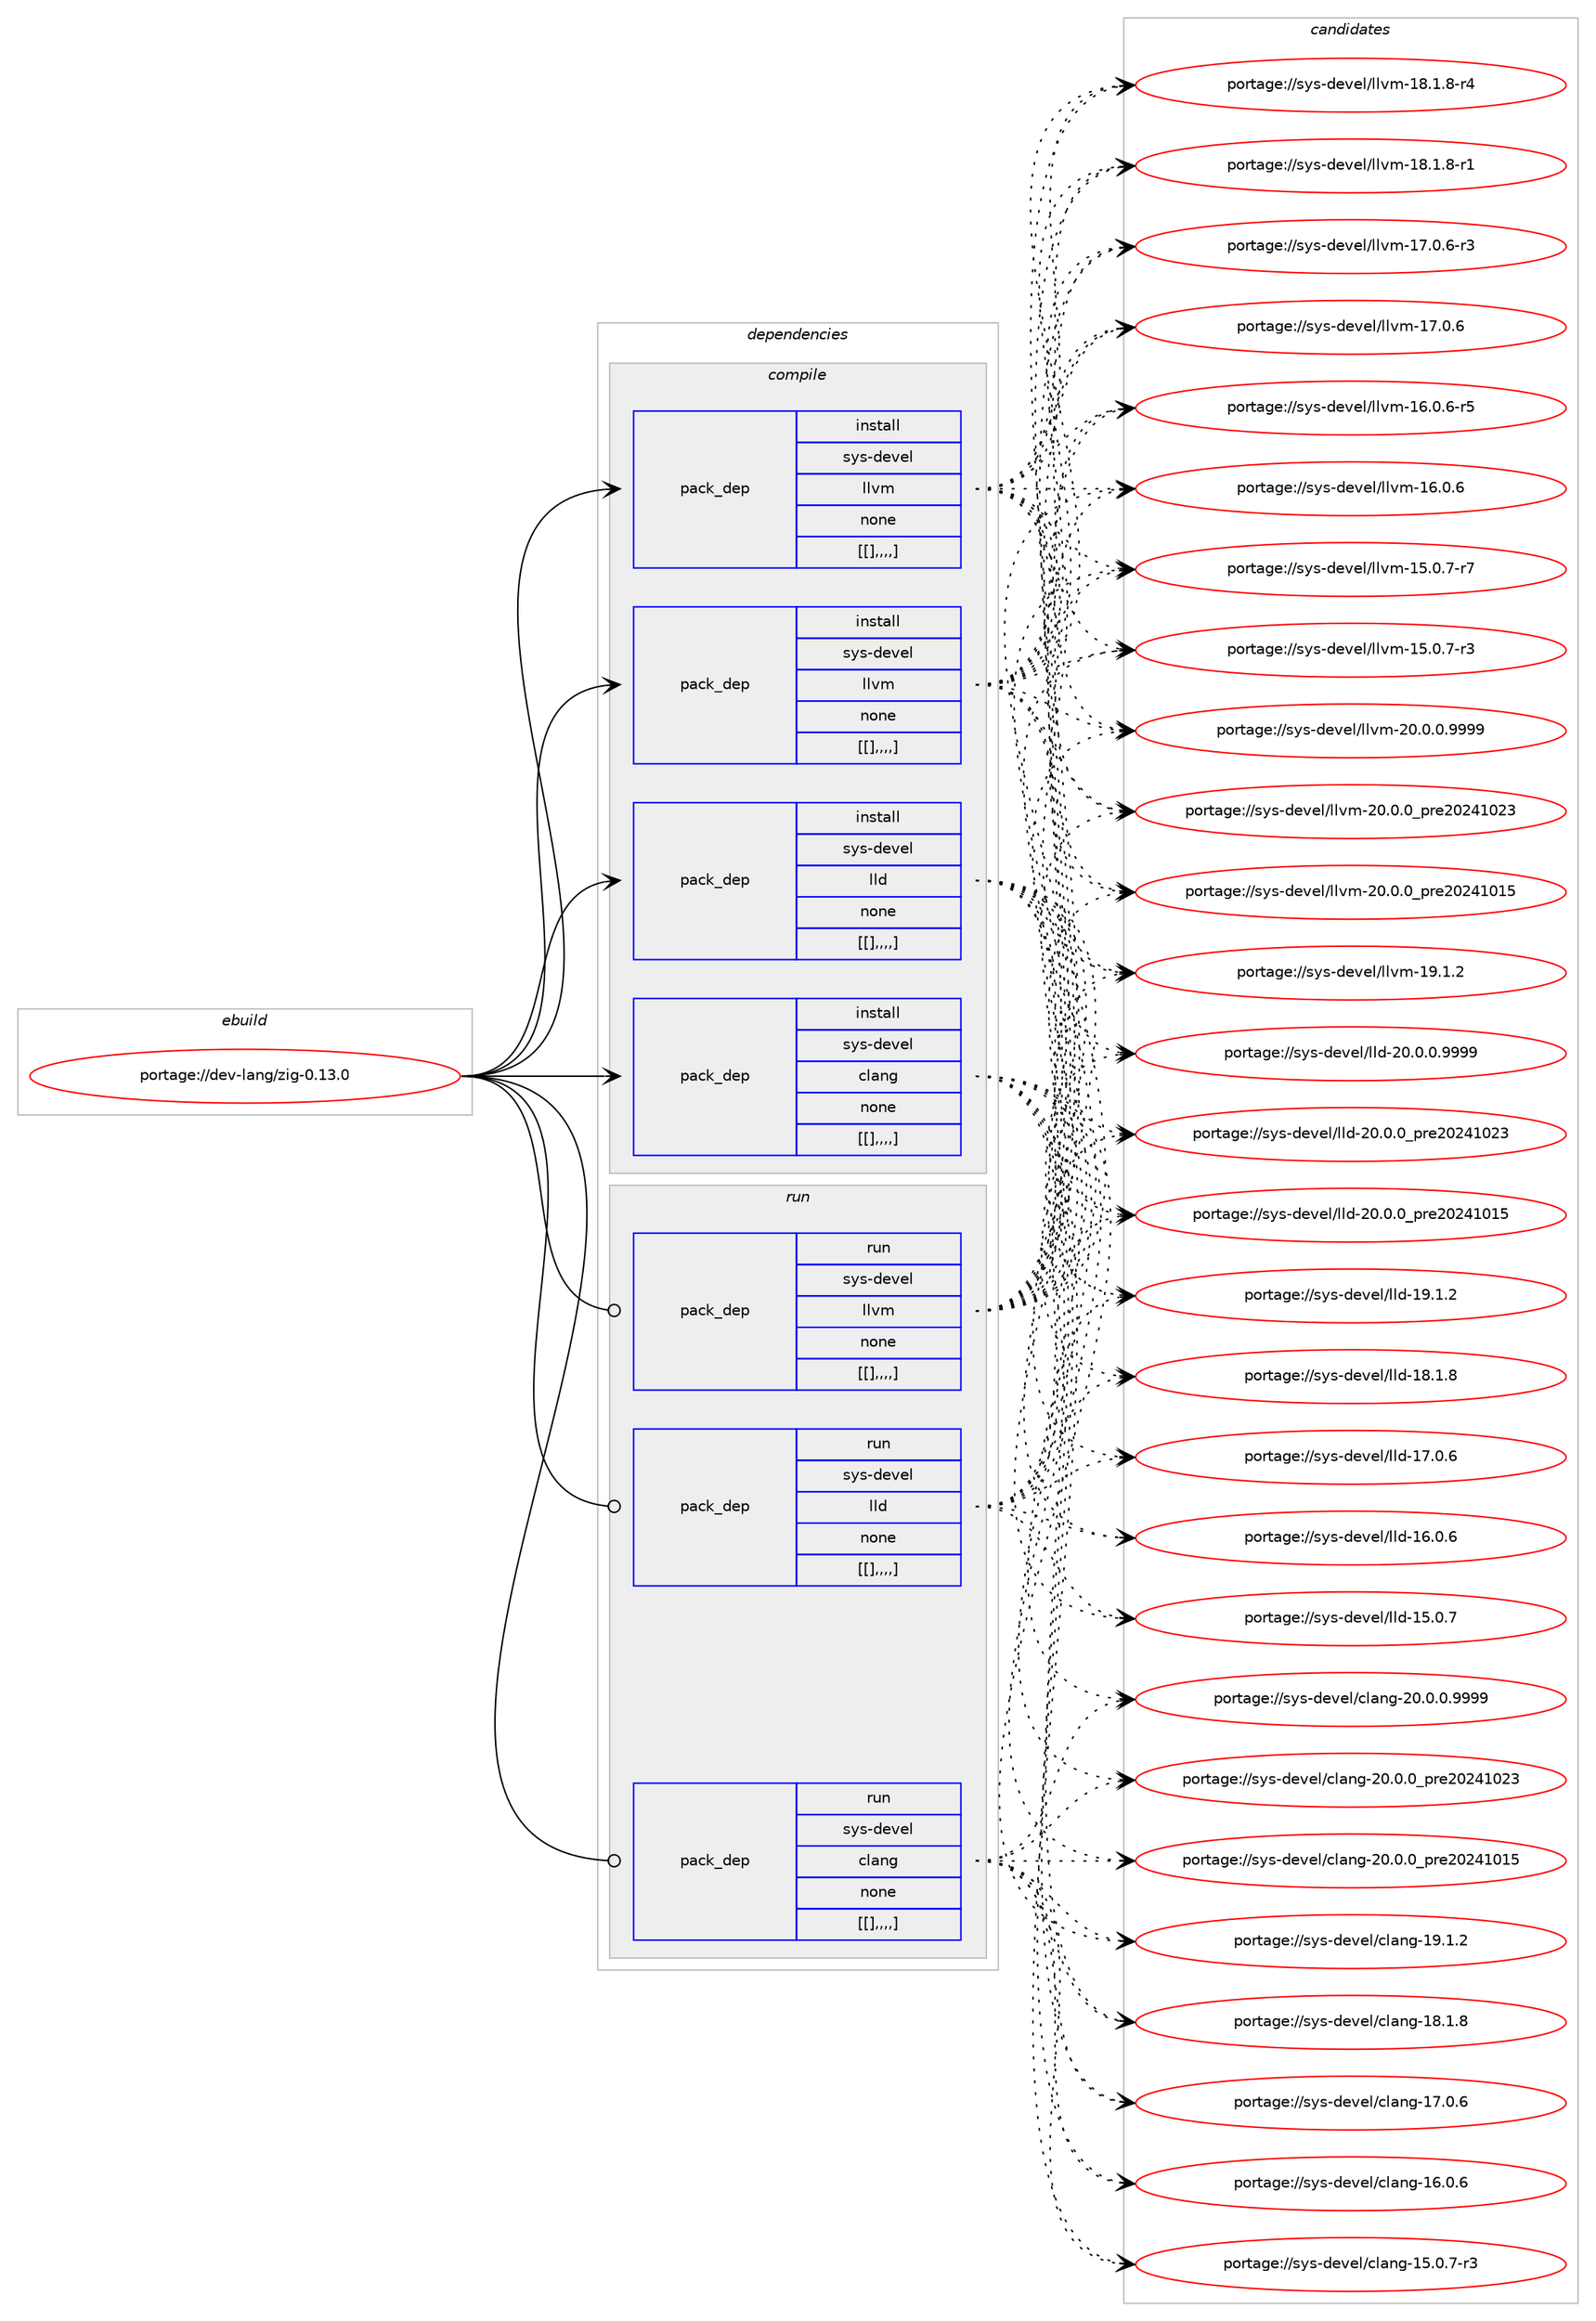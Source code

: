 digraph prolog {

# *************
# Graph options
# *************

newrank=true;
concentrate=true;
compound=true;
graph [rankdir=LR,fontname=Helvetica,fontsize=10,ranksep=1.5];#, ranksep=2.5, nodesep=0.2];
edge  [arrowhead=vee];
node  [fontname=Helvetica,fontsize=10];

# **********
# The ebuild
# **********

subgraph cluster_leftcol {
color=gray;
label=<<i>ebuild</i>>;
id [label="portage://dev-lang/zig-0.13.0", color=red, width=4, href="../dev-lang/zig-0.13.0.svg"];
}

# ****************
# The dependencies
# ****************

subgraph cluster_midcol {
color=gray;
label=<<i>dependencies</i>>;
subgraph cluster_compile {
fillcolor="#eeeeee";
style=filled;
label=<<i>compile</i>>;
subgraph pack79509 {
dependency106617 [label=<<TABLE BORDER="0" CELLBORDER="1" CELLSPACING="0" CELLPADDING="4" WIDTH="220"><TR><TD ROWSPAN="6" CELLPADDING="30">pack_dep</TD></TR><TR><TD WIDTH="110">install</TD></TR><TR><TD>sys-devel</TD></TR><TR><TD>clang</TD></TR><TR><TD>none</TD></TR><TR><TD>[[],,,,]</TD></TR></TABLE>>, shape=none, color=blue];
}
id:e -> dependency106617:w [weight=20,style="solid",arrowhead="vee"];
subgraph pack79536 {
dependency106672 [label=<<TABLE BORDER="0" CELLBORDER="1" CELLSPACING="0" CELLPADDING="4" WIDTH="220"><TR><TD ROWSPAN="6" CELLPADDING="30">pack_dep</TD></TR><TR><TD WIDTH="110">install</TD></TR><TR><TD>sys-devel</TD></TR><TR><TD>lld</TD></TR><TR><TD>none</TD></TR><TR><TD>[[],,,,]</TD></TR></TABLE>>, shape=none, color=blue];
}
id:e -> dependency106672:w [weight=20,style="solid",arrowhead="vee"];
subgraph pack79630 {
dependency106844 [label=<<TABLE BORDER="0" CELLBORDER="1" CELLSPACING="0" CELLPADDING="4" WIDTH="220"><TR><TD ROWSPAN="6" CELLPADDING="30">pack_dep</TD></TR><TR><TD WIDTH="110">install</TD></TR><TR><TD>sys-devel</TD></TR><TR><TD>llvm</TD></TR><TR><TD>none</TD></TR><TR><TD>[[],,,,]</TD></TR></TABLE>>, shape=none, color=blue];
}
id:e -> dependency106844:w [weight=20,style="solid",arrowhead="vee"];
subgraph pack79684 {
dependency106871 [label=<<TABLE BORDER="0" CELLBORDER="1" CELLSPACING="0" CELLPADDING="4" WIDTH="220"><TR><TD ROWSPAN="6" CELLPADDING="30">pack_dep</TD></TR><TR><TD WIDTH="110">install</TD></TR><TR><TD>sys-devel</TD></TR><TR><TD>llvm</TD></TR><TR><TD>none</TD></TR><TR><TD>[[],,,,]</TD></TR></TABLE>>, shape=none, color=blue];
}
id:e -> dependency106871:w [weight=20,style="solid",arrowhead="vee"];
}
subgraph cluster_compileandrun {
fillcolor="#eeeeee";
style=filled;
label=<<i>compile and run</i>>;
}
subgraph cluster_run {
fillcolor="#eeeeee";
style=filled;
label=<<i>run</i>>;
subgraph pack79712 {
dependency106935 [label=<<TABLE BORDER="0" CELLBORDER="1" CELLSPACING="0" CELLPADDING="4" WIDTH="220"><TR><TD ROWSPAN="6" CELLPADDING="30">pack_dep</TD></TR><TR><TD WIDTH="110">run</TD></TR><TR><TD>sys-devel</TD></TR><TR><TD>clang</TD></TR><TR><TD>none</TD></TR><TR><TD>[[],,,,]</TD></TR></TABLE>>, shape=none, color=blue];
}
id:e -> dependency106935:w [weight=20,style="solid",arrowhead="odot"];
subgraph pack79733 {
dependency106961 [label=<<TABLE BORDER="0" CELLBORDER="1" CELLSPACING="0" CELLPADDING="4" WIDTH="220"><TR><TD ROWSPAN="6" CELLPADDING="30">pack_dep</TD></TR><TR><TD WIDTH="110">run</TD></TR><TR><TD>sys-devel</TD></TR><TR><TD>lld</TD></TR><TR><TD>none</TD></TR><TR><TD>[[],,,,]</TD></TR></TABLE>>, shape=none, color=blue];
}
id:e -> dependency106961:w [weight=20,style="solid",arrowhead="odot"];
subgraph pack79749 {
dependency107004 [label=<<TABLE BORDER="0" CELLBORDER="1" CELLSPACING="0" CELLPADDING="4" WIDTH="220"><TR><TD ROWSPAN="6" CELLPADDING="30">pack_dep</TD></TR><TR><TD WIDTH="110">run</TD></TR><TR><TD>sys-devel</TD></TR><TR><TD>llvm</TD></TR><TR><TD>none</TD></TR><TR><TD>[[],,,,]</TD></TR></TABLE>>, shape=none, color=blue];
}
id:e -> dependency107004:w [weight=20,style="solid",arrowhead="odot"];
}
}

# **************
# The candidates
# **************

subgraph cluster_choices {
rank=same;
color=gray;
label=<<i>candidates</i>>;

subgraph choice78610 {
color=black;
nodesep=1;
choice11512111545100101118101108479910897110103455048464846484657575757 [label="portage://sys-devel/clang-20.0.0.9999", color=red, width=4,href="../sys-devel/clang-20.0.0.9999.svg"];
choice1151211154510010111810110847991089711010345504846484648951121141015048505249485051 [label="portage://sys-devel/clang-20.0.0_pre20241023", color=red, width=4,href="../sys-devel/clang-20.0.0_pre20241023.svg"];
choice1151211154510010111810110847991089711010345504846484648951121141015048505249484953 [label="portage://sys-devel/clang-20.0.0_pre20241015", color=red, width=4,href="../sys-devel/clang-20.0.0_pre20241015.svg"];
choice1151211154510010111810110847991089711010345495746494650 [label="portage://sys-devel/clang-19.1.2", color=red, width=4,href="../sys-devel/clang-19.1.2.svg"];
choice1151211154510010111810110847991089711010345495646494656 [label="portage://sys-devel/clang-18.1.8", color=red, width=4,href="../sys-devel/clang-18.1.8.svg"];
choice1151211154510010111810110847991089711010345495546484654 [label="portage://sys-devel/clang-17.0.6", color=red, width=4,href="../sys-devel/clang-17.0.6.svg"];
choice1151211154510010111810110847991089711010345495446484654 [label="portage://sys-devel/clang-16.0.6", color=red, width=4,href="../sys-devel/clang-16.0.6.svg"];
choice11512111545100101118101108479910897110103454953464846554511451 [label="portage://sys-devel/clang-15.0.7-r3", color=red, width=4,href="../sys-devel/clang-15.0.7-r3.svg"];
dependency106617:e -> choice11512111545100101118101108479910897110103455048464846484657575757:w [style=dotted,weight="100"];
dependency106617:e -> choice1151211154510010111810110847991089711010345504846484648951121141015048505249485051:w [style=dotted,weight="100"];
dependency106617:e -> choice1151211154510010111810110847991089711010345504846484648951121141015048505249484953:w [style=dotted,weight="100"];
dependency106617:e -> choice1151211154510010111810110847991089711010345495746494650:w [style=dotted,weight="100"];
dependency106617:e -> choice1151211154510010111810110847991089711010345495646494656:w [style=dotted,weight="100"];
dependency106617:e -> choice1151211154510010111810110847991089711010345495546484654:w [style=dotted,weight="100"];
dependency106617:e -> choice1151211154510010111810110847991089711010345495446484654:w [style=dotted,weight="100"];
dependency106617:e -> choice11512111545100101118101108479910897110103454953464846554511451:w [style=dotted,weight="100"];
}
subgraph choice78613 {
color=black;
nodesep=1;
choice1151211154510010111810110847108108100455048464846484657575757 [label="portage://sys-devel/lld-20.0.0.9999", color=red, width=4,href="../sys-devel/lld-20.0.0.9999.svg"];
choice115121115451001011181011084710810810045504846484648951121141015048505249485051 [label="portage://sys-devel/lld-20.0.0_pre20241023", color=red, width=4,href="../sys-devel/lld-20.0.0_pre20241023.svg"];
choice115121115451001011181011084710810810045504846484648951121141015048505249484953 [label="portage://sys-devel/lld-20.0.0_pre20241015", color=red, width=4,href="../sys-devel/lld-20.0.0_pre20241015.svg"];
choice115121115451001011181011084710810810045495746494650 [label="portage://sys-devel/lld-19.1.2", color=red, width=4,href="../sys-devel/lld-19.1.2.svg"];
choice115121115451001011181011084710810810045495646494656 [label="portage://sys-devel/lld-18.1.8", color=red, width=4,href="../sys-devel/lld-18.1.8.svg"];
choice115121115451001011181011084710810810045495546484654 [label="portage://sys-devel/lld-17.0.6", color=red, width=4,href="../sys-devel/lld-17.0.6.svg"];
choice115121115451001011181011084710810810045495446484654 [label="portage://sys-devel/lld-16.0.6", color=red, width=4,href="../sys-devel/lld-16.0.6.svg"];
choice115121115451001011181011084710810810045495346484655 [label="portage://sys-devel/lld-15.0.7", color=red, width=4,href="../sys-devel/lld-15.0.7.svg"];
dependency106672:e -> choice1151211154510010111810110847108108100455048464846484657575757:w [style=dotted,weight="100"];
dependency106672:e -> choice115121115451001011181011084710810810045504846484648951121141015048505249485051:w [style=dotted,weight="100"];
dependency106672:e -> choice115121115451001011181011084710810810045504846484648951121141015048505249484953:w [style=dotted,weight="100"];
dependency106672:e -> choice115121115451001011181011084710810810045495746494650:w [style=dotted,weight="100"];
dependency106672:e -> choice115121115451001011181011084710810810045495646494656:w [style=dotted,weight="100"];
dependency106672:e -> choice115121115451001011181011084710810810045495546484654:w [style=dotted,weight="100"];
dependency106672:e -> choice115121115451001011181011084710810810045495446484654:w [style=dotted,weight="100"];
dependency106672:e -> choice115121115451001011181011084710810810045495346484655:w [style=dotted,weight="100"];
}
subgraph choice78616 {
color=black;
nodesep=1;
choice1151211154510010111810110847108108118109455048464846484657575757 [label="portage://sys-devel/llvm-20.0.0.9999", color=red, width=4,href="../sys-devel/llvm-20.0.0.9999.svg"];
choice115121115451001011181011084710810811810945504846484648951121141015048505249485051 [label="portage://sys-devel/llvm-20.0.0_pre20241023", color=red, width=4,href="../sys-devel/llvm-20.0.0_pre20241023.svg"];
choice115121115451001011181011084710810811810945504846484648951121141015048505249484953 [label="portage://sys-devel/llvm-20.0.0_pre20241015", color=red, width=4,href="../sys-devel/llvm-20.0.0_pre20241015.svg"];
choice115121115451001011181011084710810811810945495746494650 [label="portage://sys-devel/llvm-19.1.2", color=red, width=4,href="../sys-devel/llvm-19.1.2.svg"];
choice1151211154510010111810110847108108118109454956464946564511452 [label="portage://sys-devel/llvm-18.1.8-r4", color=red, width=4,href="../sys-devel/llvm-18.1.8-r4.svg"];
choice1151211154510010111810110847108108118109454956464946564511449 [label="portage://sys-devel/llvm-18.1.8-r1", color=red, width=4,href="../sys-devel/llvm-18.1.8-r1.svg"];
choice1151211154510010111810110847108108118109454955464846544511451 [label="portage://sys-devel/llvm-17.0.6-r3", color=red, width=4,href="../sys-devel/llvm-17.0.6-r3.svg"];
choice115121115451001011181011084710810811810945495546484654 [label="portage://sys-devel/llvm-17.0.6", color=red, width=4,href="../sys-devel/llvm-17.0.6.svg"];
choice1151211154510010111810110847108108118109454954464846544511453 [label="portage://sys-devel/llvm-16.0.6-r5", color=red, width=4,href="../sys-devel/llvm-16.0.6-r5.svg"];
choice115121115451001011181011084710810811810945495446484654 [label="portage://sys-devel/llvm-16.0.6", color=red, width=4,href="../sys-devel/llvm-16.0.6.svg"];
choice1151211154510010111810110847108108118109454953464846554511455 [label="portage://sys-devel/llvm-15.0.7-r7", color=red, width=4,href="../sys-devel/llvm-15.0.7-r7.svg"];
choice1151211154510010111810110847108108118109454953464846554511451 [label="portage://sys-devel/llvm-15.0.7-r3", color=red, width=4,href="../sys-devel/llvm-15.0.7-r3.svg"];
dependency106844:e -> choice1151211154510010111810110847108108118109455048464846484657575757:w [style=dotted,weight="100"];
dependency106844:e -> choice115121115451001011181011084710810811810945504846484648951121141015048505249485051:w [style=dotted,weight="100"];
dependency106844:e -> choice115121115451001011181011084710810811810945504846484648951121141015048505249484953:w [style=dotted,weight="100"];
dependency106844:e -> choice115121115451001011181011084710810811810945495746494650:w [style=dotted,weight="100"];
dependency106844:e -> choice1151211154510010111810110847108108118109454956464946564511452:w [style=dotted,weight="100"];
dependency106844:e -> choice1151211154510010111810110847108108118109454956464946564511449:w [style=dotted,weight="100"];
dependency106844:e -> choice1151211154510010111810110847108108118109454955464846544511451:w [style=dotted,weight="100"];
dependency106844:e -> choice115121115451001011181011084710810811810945495546484654:w [style=dotted,weight="100"];
dependency106844:e -> choice1151211154510010111810110847108108118109454954464846544511453:w [style=dotted,weight="100"];
dependency106844:e -> choice115121115451001011181011084710810811810945495446484654:w [style=dotted,weight="100"];
dependency106844:e -> choice1151211154510010111810110847108108118109454953464846554511455:w [style=dotted,weight="100"];
dependency106844:e -> choice1151211154510010111810110847108108118109454953464846554511451:w [style=dotted,weight="100"];
}
subgraph choice78619 {
color=black;
nodesep=1;
choice1151211154510010111810110847108108118109455048464846484657575757 [label="portage://sys-devel/llvm-20.0.0.9999", color=red, width=4,href="../sys-devel/llvm-20.0.0.9999.svg"];
choice115121115451001011181011084710810811810945504846484648951121141015048505249485051 [label="portage://sys-devel/llvm-20.0.0_pre20241023", color=red, width=4,href="../sys-devel/llvm-20.0.0_pre20241023.svg"];
choice115121115451001011181011084710810811810945504846484648951121141015048505249484953 [label="portage://sys-devel/llvm-20.0.0_pre20241015", color=red, width=4,href="../sys-devel/llvm-20.0.0_pre20241015.svg"];
choice115121115451001011181011084710810811810945495746494650 [label="portage://sys-devel/llvm-19.1.2", color=red, width=4,href="../sys-devel/llvm-19.1.2.svg"];
choice1151211154510010111810110847108108118109454956464946564511452 [label="portage://sys-devel/llvm-18.1.8-r4", color=red, width=4,href="../sys-devel/llvm-18.1.8-r4.svg"];
choice1151211154510010111810110847108108118109454956464946564511449 [label="portage://sys-devel/llvm-18.1.8-r1", color=red, width=4,href="../sys-devel/llvm-18.1.8-r1.svg"];
choice1151211154510010111810110847108108118109454955464846544511451 [label="portage://sys-devel/llvm-17.0.6-r3", color=red, width=4,href="../sys-devel/llvm-17.0.6-r3.svg"];
choice115121115451001011181011084710810811810945495546484654 [label="portage://sys-devel/llvm-17.0.6", color=red, width=4,href="../sys-devel/llvm-17.0.6.svg"];
choice1151211154510010111810110847108108118109454954464846544511453 [label="portage://sys-devel/llvm-16.0.6-r5", color=red, width=4,href="../sys-devel/llvm-16.0.6-r5.svg"];
choice115121115451001011181011084710810811810945495446484654 [label="portage://sys-devel/llvm-16.0.6", color=red, width=4,href="../sys-devel/llvm-16.0.6.svg"];
choice1151211154510010111810110847108108118109454953464846554511455 [label="portage://sys-devel/llvm-15.0.7-r7", color=red, width=4,href="../sys-devel/llvm-15.0.7-r7.svg"];
choice1151211154510010111810110847108108118109454953464846554511451 [label="portage://sys-devel/llvm-15.0.7-r3", color=red, width=4,href="../sys-devel/llvm-15.0.7-r3.svg"];
dependency106871:e -> choice1151211154510010111810110847108108118109455048464846484657575757:w [style=dotted,weight="100"];
dependency106871:e -> choice115121115451001011181011084710810811810945504846484648951121141015048505249485051:w [style=dotted,weight="100"];
dependency106871:e -> choice115121115451001011181011084710810811810945504846484648951121141015048505249484953:w [style=dotted,weight="100"];
dependency106871:e -> choice115121115451001011181011084710810811810945495746494650:w [style=dotted,weight="100"];
dependency106871:e -> choice1151211154510010111810110847108108118109454956464946564511452:w [style=dotted,weight="100"];
dependency106871:e -> choice1151211154510010111810110847108108118109454956464946564511449:w [style=dotted,weight="100"];
dependency106871:e -> choice1151211154510010111810110847108108118109454955464846544511451:w [style=dotted,weight="100"];
dependency106871:e -> choice115121115451001011181011084710810811810945495546484654:w [style=dotted,weight="100"];
dependency106871:e -> choice1151211154510010111810110847108108118109454954464846544511453:w [style=dotted,weight="100"];
dependency106871:e -> choice115121115451001011181011084710810811810945495446484654:w [style=dotted,weight="100"];
dependency106871:e -> choice1151211154510010111810110847108108118109454953464846554511455:w [style=dotted,weight="100"];
dependency106871:e -> choice1151211154510010111810110847108108118109454953464846554511451:w [style=dotted,weight="100"];
}
subgraph choice78621 {
color=black;
nodesep=1;
choice11512111545100101118101108479910897110103455048464846484657575757 [label="portage://sys-devel/clang-20.0.0.9999", color=red, width=4,href="../sys-devel/clang-20.0.0.9999.svg"];
choice1151211154510010111810110847991089711010345504846484648951121141015048505249485051 [label="portage://sys-devel/clang-20.0.0_pre20241023", color=red, width=4,href="../sys-devel/clang-20.0.0_pre20241023.svg"];
choice1151211154510010111810110847991089711010345504846484648951121141015048505249484953 [label="portage://sys-devel/clang-20.0.0_pre20241015", color=red, width=4,href="../sys-devel/clang-20.0.0_pre20241015.svg"];
choice1151211154510010111810110847991089711010345495746494650 [label="portage://sys-devel/clang-19.1.2", color=red, width=4,href="../sys-devel/clang-19.1.2.svg"];
choice1151211154510010111810110847991089711010345495646494656 [label="portage://sys-devel/clang-18.1.8", color=red, width=4,href="../sys-devel/clang-18.1.8.svg"];
choice1151211154510010111810110847991089711010345495546484654 [label="portage://sys-devel/clang-17.0.6", color=red, width=4,href="../sys-devel/clang-17.0.6.svg"];
choice1151211154510010111810110847991089711010345495446484654 [label="portage://sys-devel/clang-16.0.6", color=red, width=4,href="../sys-devel/clang-16.0.6.svg"];
choice11512111545100101118101108479910897110103454953464846554511451 [label="portage://sys-devel/clang-15.0.7-r3", color=red, width=4,href="../sys-devel/clang-15.0.7-r3.svg"];
dependency106935:e -> choice11512111545100101118101108479910897110103455048464846484657575757:w [style=dotted,weight="100"];
dependency106935:e -> choice1151211154510010111810110847991089711010345504846484648951121141015048505249485051:w [style=dotted,weight="100"];
dependency106935:e -> choice1151211154510010111810110847991089711010345504846484648951121141015048505249484953:w [style=dotted,weight="100"];
dependency106935:e -> choice1151211154510010111810110847991089711010345495746494650:w [style=dotted,weight="100"];
dependency106935:e -> choice1151211154510010111810110847991089711010345495646494656:w [style=dotted,weight="100"];
dependency106935:e -> choice1151211154510010111810110847991089711010345495546484654:w [style=dotted,weight="100"];
dependency106935:e -> choice1151211154510010111810110847991089711010345495446484654:w [style=dotted,weight="100"];
dependency106935:e -> choice11512111545100101118101108479910897110103454953464846554511451:w [style=dotted,weight="100"];
}
subgraph choice78625 {
color=black;
nodesep=1;
choice1151211154510010111810110847108108100455048464846484657575757 [label="portage://sys-devel/lld-20.0.0.9999", color=red, width=4,href="../sys-devel/lld-20.0.0.9999.svg"];
choice115121115451001011181011084710810810045504846484648951121141015048505249485051 [label="portage://sys-devel/lld-20.0.0_pre20241023", color=red, width=4,href="../sys-devel/lld-20.0.0_pre20241023.svg"];
choice115121115451001011181011084710810810045504846484648951121141015048505249484953 [label="portage://sys-devel/lld-20.0.0_pre20241015", color=red, width=4,href="../sys-devel/lld-20.0.0_pre20241015.svg"];
choice115121115451001011181011084710810810045495746494650 [label="portage://sys-devel/lld-19.1.2", color=red, width=4,href="../sys-devel/lld-19.1.2.svg"];
choice115121115451001011181011084710810810045495646494656 [label="portage://sys-devel/lld-18.1.8", color=red, width=4,href="../sys-devel/lld-18.1.8.svg"];
choice115121115451001011181011084710810810045495546484654 [label="portage://sys-devel/lld-17.0.6", color=red, width=4,href="../sys-devel/lld-17.0.6.svg"];
choice115121115451001011181011084710810810045495446484654 [label="portage://sys-devel/lld-16.0.6", color=red, width=4,href="../sys-devel/lld-16.0.6.svg"];
choice115121115451001011181011084710810810045495346484655 [label="portage://sys-devel/lld-15.0.7", color=red, width=4,href="../sys-devel/lld-15.0.7.svg"];
dependency106961:e -> choice1151211154510010111810110847108108100455048464846484657575757:w [style=dotted,weight="100"];
dependency106961:e -> choice115121115451001011181011084710810810045504846484648951121141015048505249485051:w [style=dotted,weight="100"];
dependency106961:e -> choice115121115451001011181011084710810810045504846484648951121141015048505249484953:w [style=dotted,weight="100"];
dependency106961:e -> choice115121115451001011181011084710810810045495746494650:w [style=dotted,weight="100"];
dependency106961:e -> choice115121115451001011181011084710810810045495646494656:w [style=dotted,weight="100"];
dependency106961:e -> choice115121115451001011181011084710810810045495546484654:w [style=dotted,weight="100"];
dependency106961:e -> choice115121115451001011181011084710810810045495446484654:w [style=dotted,weight="100"];
dependency106961:e -> choice115121115451001011181011084710810810045495346484655:w [style=dotted,weight="100"];
}
subgraph choice78653 {
color=black;
nodesep=1;
choice1151211154510010111810110847108108118109455048464846484657575757 [label="portage://sys-devel/llvm-20.0.0.9999", color=red, width=4,href="../sys-devel/llvm-20.0.0.9999.svg"];
choice115121115451001011181011084710810811810945504846484648951121141015048505249485051 [label="portage://sys-devel/llvm-20.0.0_pre20241023", color=red, width=4,href="../sys-devel/llvm-20.0.0_pre20241023.svg"];
choice115121115451001011181011084710810811810945504846484648951121141015048505249484953 [label="portage://sys-devel/llvm-20.0.0_pre20241015", color=red, width=4,href="../sys-devel/llvm-20.0.0_pre20241015.svg"];
choice115121115451001011181011084710810811810945495746494650 [label="portage://sys-devel/llvm-19.1.2", color=red, width=4,href="../sys-devel/llvm-19.1.2.svg"];
choice1151211154510010111810110847108108118109454956464946564511452 [label="portage://sys-devel/llvm-18.1.8-r4", color=red, width=4,href="../sys-devel/llvm-18.1.8-r4.svg"];
choice1151211154510010111810110847108108118109454956464946564511449 [label="portage://sys-devel/llvm-18.1.8-r1", color=red, width=4,href="../sys-devel/llvm-18.1.8-r1.svg"];
choice1151211154510010111810110847108108118109454955464846544511451 [label="portage://sys-devel/llvm-17.0.6-r3", color=red, width=4,href="../sys-devel/llvm-17.0.6-r3.svg"];
choice115121115451001011181011084710810811810945495546484654 [label="portage://sys-devel/llvm-17.0.6", color=red, width=4,href="../sys-devel/llvm-17.0.6.svg"];
choice1151211154510010111810110847108108118109454954464846544511453 [label="portage://sys-devel/llvm-16.0.6-r5", color=red, width=4,href="../sys-devel/llvm-16.0.6-r5.svg"];
choice115121115451001011181011084710810811810945495446484654 [label="portage://sys-devel/llvm-16.0.6", color=red, width=4,href="../sys-devel/llvm-16.0.6.svg"];
choice1151211154510010111810110847108108118109454953464846554511455 [label="portage://sys-devel/llvm-15.0.7-r7", color=red, width=4,href="../sys-devel/llvm-15.0.7-r7.svg"];
choice1151211154510010111810110847108108118109454953464846554511451 [label="portage://sys-devel/llvm-15.0.7-r3", color=red, width=4,href="../sys-devel/llvm-15.0.7-r3.svg"];
dependency107004:e -> choice1151211154510010111810110847108108118109455048464846484657575757:w [style=dotted,weight="100"];
dependency107004:e -> choice115121115451001011181011084710810811810945504846484648951121141015048505249485051:w [style=dotted,weight="100"];
dependency107004:e -> choice115121115451001011181011084710810811810945504846484648951121141015048505249484953:w [style=dotted,weight="100"];
dependency107004:e -> choice115121115451001011181011084710810811810945495746494650:w [style=dotted,weight="100"];
dependency107004:e -> choice1151211154510010111810110847108108118109454956464946564511452:w [style=dotted,weight="100"];
dependency107004:e -> choice1151211154510010111810110847108108118109454956464946564511449:w [style=dotted,weight="100"];
dependency107004:e -> choice1151211154510010111810110847108108118109454955464846544511451:w [style=dotted,weight="100"];
dependency107004:e -> choice115121115451001011181011084710810811810945495546484654:w [style=dotted,weight="100"];
dependency107004:e -> choice1151211154510010111810110847108108118109454954464846544511453:w [style=dotted,weight="100"];
dependency107004:e -> choice115121115451001011181011084710810811810945495446484654:w [style=dotted,weight="100"];
dependency107004:e -> choice1151211154510010111810110847108108118109454953464846554511455:w [style=dotted,weight="100"];
dependency107004:e -> choice1151211154510010111810110847108108118109454953464846554511451:w [style=dotted,weight="100"];
}
}

}
